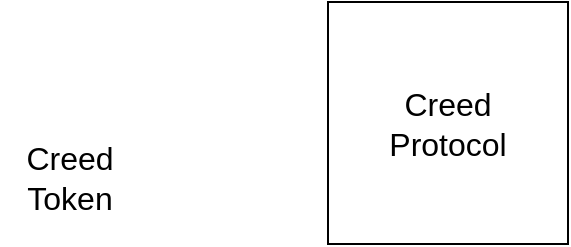 <mxfile version="22.1.16" type="github">
  <diagram name="Página-1" id="t8cCCM7TRm1y9gIlTtV_">
    <mxGraphModel dx="1275" dy="462" grid="0" gridSize="10" guides="1" tooltips="1" connect="1" arrows="1" fold="1" page="0" pageScale="1" pageWidth="827" pageHeight="1169" math="0" shadow="0">
      <root>
        <mxCell id="0" />
        <mxCell id="1" parent="0" />
        <mxCell id="HLsIkkPrO-gwqsIs5-op-1" value="" style="whiteSpace=wrap;html=1;fontSize=16;" vertex="1" parent="1">
          <mxGeometry x="147" y="94" width="120" height="121" as="geometry" />
        </mxCell>
        <mxCell id="HLsIkkPrO-gwqsIs5-op-2" value="Creed Protocol" style="text;strokeColor=none;fillColor=none;html=1;align=center;verticalAlign=middle;whiteSpace=wrap;rounded=0;fontSize=16;" vertex="1" parent="1">
          <mxGeometry x="177" y="139.5" width="60" height="30" as="geometry" />
        </mxCell>
        <mxCell id="spob93mlaQJFB_iOKqQo-1" value="Creed&lt;br&gt;Token" style="text;strokeColor=none;fillColor=none;html=1;align=center;verticalAlign=middle;whiteSpace=wrap;rounded=0;fontSize=16;" vertex="1" parent="1">
          <mxGeometry x="-17" y="167" width="70" height="30" as="geometry" />
        </mxCell>
      </root>
    </mxGraphModel>
  </diagram>
</mxfile>
